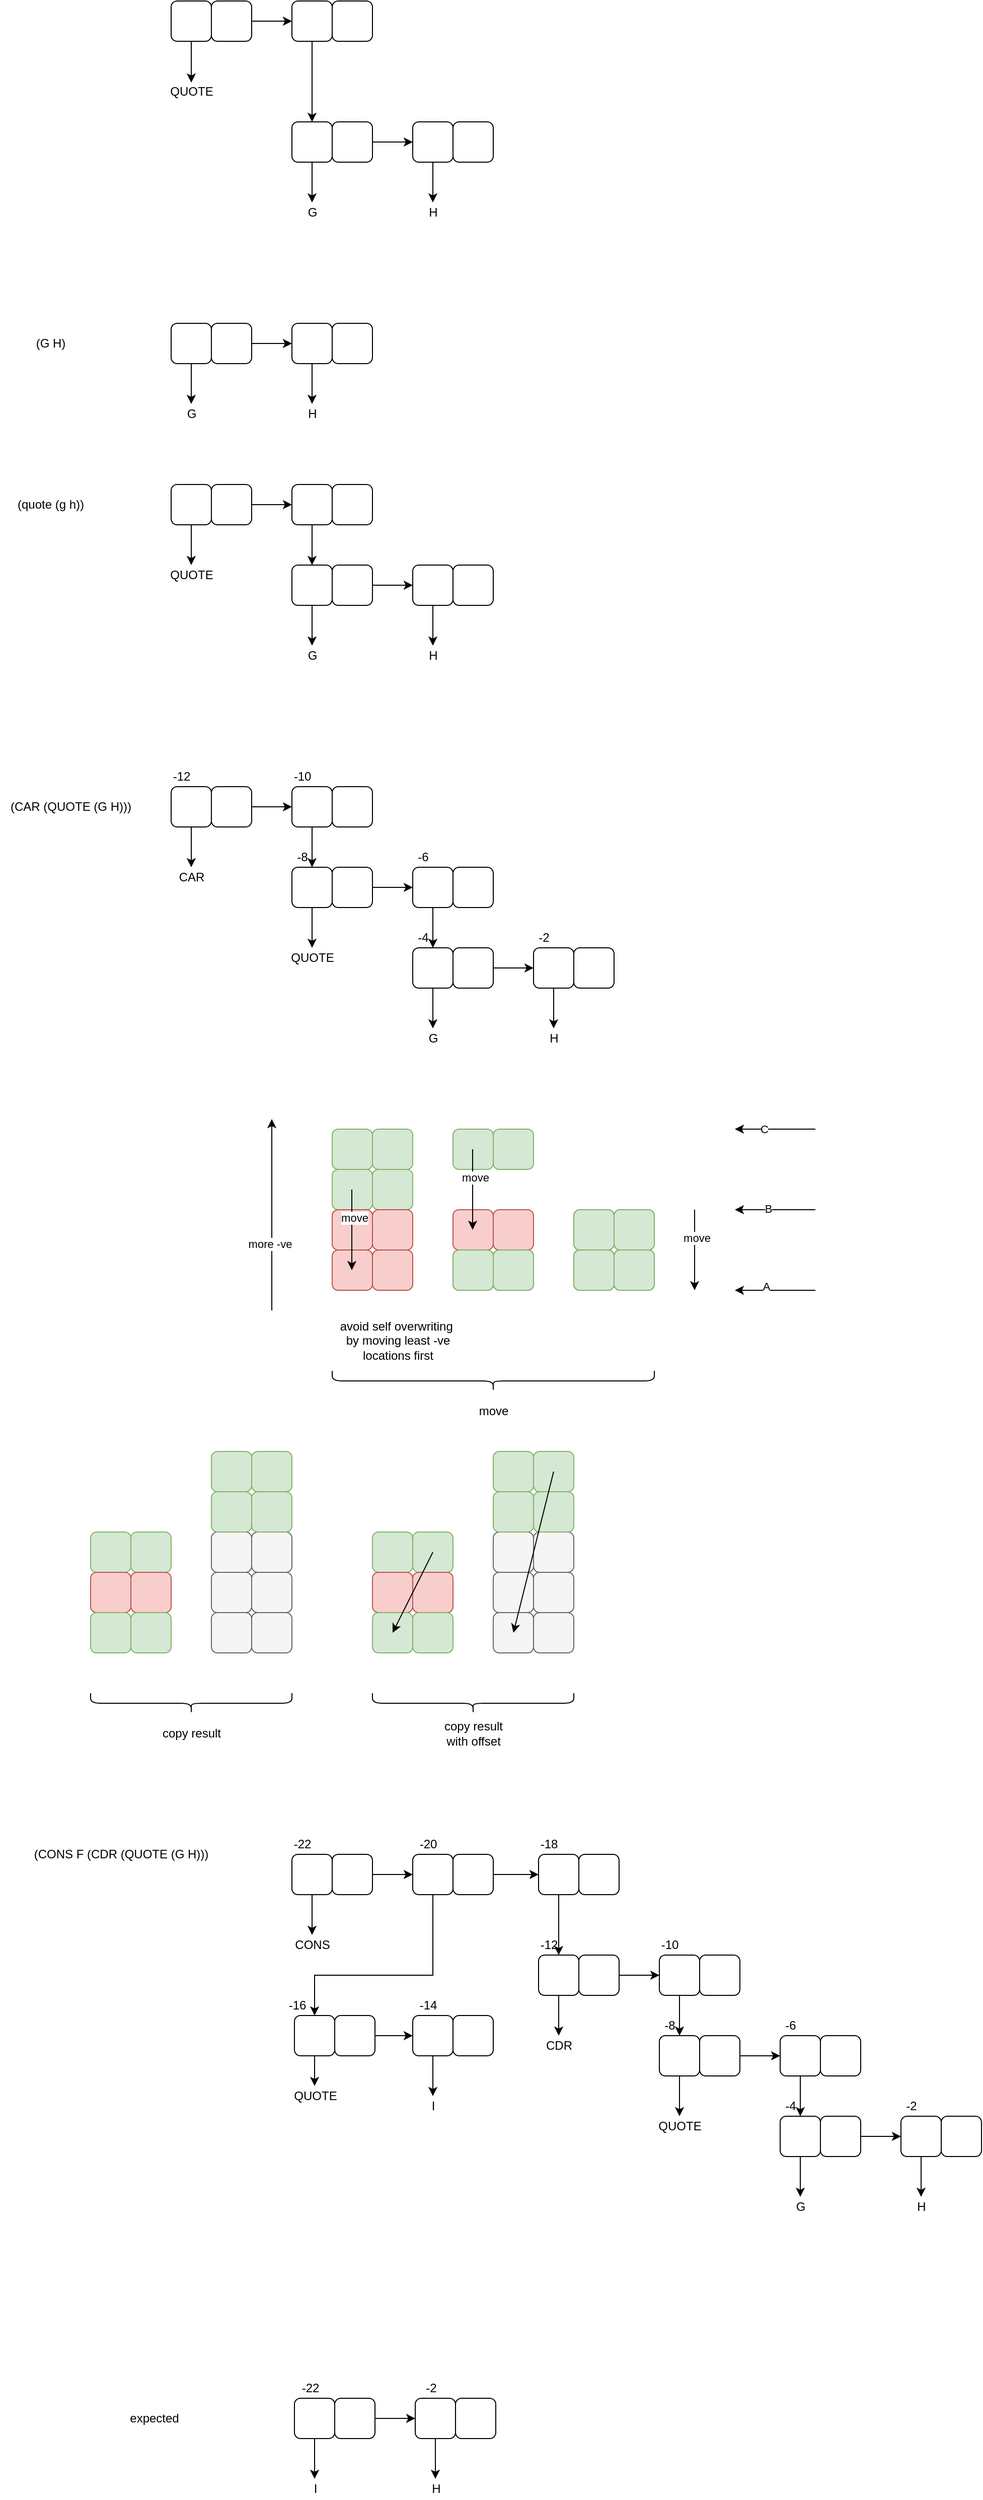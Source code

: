 <mxfile version="14.6.13" type="device"><diagram id="3sgci1ZbGG3jDpe-SdxB" name="Page-1"><mxGraphModel dx="2078" dy="571" grid="1" gridSize="10" guides="1" tooltips="1" connect="1" arrows="1" fold="1" page="1" pageScale="1" pageWidth="1100" pageHeight="850" math="0" shadow="0"><root><mxCell id="0"/><mxCell id="1" parent="0"/><mxCell id="RQtsxPDkdP0EBnUTHWlW-13" style="edgeStyle=orthogonalEdgeStyle;rounded=0;orthogonalLoop=1;jettySize=auto;html=1;exitX=0.5;exitY=1;exitDx=0;exitDy=0;entryX=0.5;entryY=0.05;entryDx=0;entryDy=0;entryPerimeter=0;" edge="1" parent="1" source="RQtsxPDkdP0EBnUTHWlW-1" target="RQtsxPDkdP0EBnUTHWlW-7"><mxGeometry relative="1" as="geometry"/></mxCell><mxCell id="RQtsxPDkdP0EBnUTHWlW-1" value="" style="rounded=1;whiteSpace=wrap;html=1;" vertex="1" parent="1"><mxGeometry x="160" y="120" width="40" height="40" as="geometry"/></mxCell><mxCell id="RQtsxPDkdP0EBnUTHWlW-18" style="edgeStyle=orthogonalEdgeStyle;rounded=0;orthogonalLoop=1;jettySize=auto;html=1;exitX=1;exitY=0.5;exitDx=0;exitDy=0;entryX=0;entryY=0.5;entryDx=0;entryDy=0;" edge="1" parent="1" source="RQtsxPDkdP0EBnUTHWlW-2" target="RQtsxPDkdP0EBnUTHWlW-16"><mxGeometry relative="1" as="geometry"/></mxCell><mxCell id="RQtsxPDkdP0EBnUTHWlW-2" value="" style="rounded=1;whiteSpace=wrap;html=1;" vertex="1" parent="1"><mxGeometry x="200" y="120" width="40" height="40" as="geometry"/></mxCell><mxCell id="RQtsxPDkdP0EBnUTHWlW-12" style="edgeStyle=orthogonalEdgeStyle;rounded=0;orthogonalLoop=1;jettySize=auto;html=1;exitX=0.5;exitY=1;exitDx=0;exitDy=0;entryX=0.5;entryY=0;entryDx=0;entryDy=0;entryPerimeter=0;" edge="1" parent="1" source="RQtsxPDkdP0EBnUTHWlW-3" target="RQtsxPDkdP0EBnUTHWlW-8"><mxGeometry relative="1" as="geometry"/></mxCell><mxCell id="RQtsxPDkdP0EBnUTHWlW-3" value="" style="rounded=1;whiteSpace=wrap;html=1;" vertex="1" parent="1"><mxGeometry x="280" y="240" width="40" height="40" as="geometry"/></mxCell><mxCell id="RQtsxPDkdP0EBnUTHWlW-15" style="edgeStyle=orthogonalEdgeStyle;rounded=0;orthogonalLoop=1;jettySize=auto;html=1;exitX=1;exitY=0.5;exitDx=0;exitDy=0;" edge="1" parent="1" source="RQtsxPDkdP0EBnUTHWlW-4" target="RQtsxPDkdP0EBnUTHWlW-5"><mxGeometry relative="1" as="geometry"/></mxCell><mxCell id="RQtsxPDkdP0EBnUTHWlW-4" value="" style="rounded=1;whiteSpace=wrap;html=1;" vertex="1" parent="1"><mxGeometry x="320" y="240" width="40" height="40" as="geometry"/></mxCell><mxCell id="RQtsxPDkdP0EBnUTHWlW-11" style="edgeStyle=orthogonalEdgeStyle;rounded=0;orthogonalLoop=1;jettySize=auto;html=1;exitX=0.5;exitY=1;exitDx=0;exitDy=0;entryX=0.5;entryY=0;entryDx=0;entryDy=0;entryPerimeter=0;" edge="1" parent="1" source="RQtsxPDkdP0EBnUTHWlW-5" target="RQtsxPDkdP0EBnUTHWlW-9"><mxGeometry relative="1" as="geometry"/></mxCell><mxCell id="RQtsxPDkdP0EBnUTHWlW-5" value="" style="rounded=1;whiteSpace=wrap;html=1;" vertex="1" parent="1"><mxGeometry x="400" y="240" width="40" height="40" as="geometry"/></mxCell><mxCell id="RQtsxPDkdP0EBnUTHWlW-6" value="" style="rounded=1;whiteSpace=wrap;html=1;" vertex="1" parent="1"><mxGeometry x="440" y="240" width="40" height="40" as="geometry"/></mxCell><mxCell id="RQtsxPDkdP0EBnUTHWlW-7" value="QUOTE" style="text;html=1;align=center;verticalAlign=middle;resizable=0;points=[];autosize=1;strokeColor=none;" vertex="1" parent="1"><mxGeometry x="150" y="200" width="60" height="20" as="geometry"/></mxCell><mxCell id="RQtsxPDkdP0EBnUTHWlW-8" value="G" style="text;html=1;align=center;verticalAlign=middle;resizable=0;points=[];autosize=1;strokeColor=none;" vertex="1" parent="1"><mxGeometry x="290" y="320" width="20" height="20" as="geometry"/></mxCell><mxCell id="RQtsxPDkdP0EBnUTHWlW-9" value="H" style="text;html=1;align=center;verticalAlign=middle;resizable=0;points=[];autosize=1;strokeColor=none;" vertex="1" parent="1"><mxGeometry x="410" y="320" width="20" height="20" as="geometry"/></mxCell><mxCell id="RQtsxPDkdP0EBnUTHWlW-19" style="edgeStyle=orthogonalEdgeStyle;rounded=0;orthogonalLoop=1;jettySize=auto;html=1;exitX=0.5;exitY=1;exitDx=0;exitDy=0;entryX=0.5;entryY=0;entryDx=0;entryDy=0;" edge="1" parent="1" source="RQtsxPDkdP0EBnUTHWlW-16" target="RQtsxPDkdP0EBnUTHWlW-3"><mxGeometry relative="1" as="geometry"/></mxCell><mxCell id="RQtsxPDkdP0EBnUTHWlW-16" value="" style="rounded=1;whiteSpace=wrap;html=1;" vertex="1" parent="1"><mxGeometry x="280" y="120" width="40" height="40" as="geometry"/></mxCell><mxCell id="RQtsxPDkdP0EBnUTHWlW-17" value="" style="rounded=1;whiteSpace=wrap;html=1;" vertex="1" parent="1"><mxGeometry x="320" y="120" width="40" height="40" as="geometry"/></mxCell><mxCell id="RQtsxPDkdP0EBnUTHWlW-20" style="edgeStyle=orthogonalEdgeStyle;rounded=0;orthogonalLoop=1;jettySize=auto;html=1;exitX=0.5;exitY=1;exitDx=0;exitDy=0;entryX=0.5;entryY=0;entryDx=0;entryDy=0;entryPerimeter=0;" edge="1" parent="1" source="RQtsxPDkdP0EBnUTHWlW-21" target="RQtsxPDkdP0EBnUTHWlW-27"><mxGeometry relative="1" as="geometry"/></mxCell><mxCell id="RQtsxPDkdP0EBnUTHWlW-21" value="" style="rounded=1;whiteSpace=wrap;html=1;" vertex="1" parent="1"><mxGeometry x="160" y="440" width="40" height="40" as="geometry"/></mxCell><mxCell id="RQtsxPDkdP0EBnUTHWlW-22" style="edgeStyle=orthogonalEdgeStyle;rounded=0;orthogonalLoop=1;jettySize=auto;html=1;exitX=1;exitY=0.5;exitDx=0;exitDy=0;" edge="1" parent="1" source="RQtsxPDkdP0EBnUTHWlW-23" target="RQtsxPDkdP0EBnUTHWlW-25"><mxGeometry relative="1" as="geometry"/></mxCell><mxCell id="RQtsxPDkdP0EBnUTHWlW-23" value="" style="rounded=1;whiteSpace=wrap;html=1;" vertex="1" parent="1"><mxGeometry x="200" y="440" width="40" height="40" as="geometry"/></mxCell><mxCell id="RQtsxPDkdP0EBnUTHWlW-24" style="edgeStyle=orthogonalEdgeStyle;rounded=0;orthogonalLoop=1;jettySize=auto;html=1;exitX=0.5;exitY=1;exitDx=0;exitDy=0;entryX=0.5;entryY=0;entryDx=0;entryDy=0;entryPerimeter=0;" edge="1" parent="1" source="RQtsxPDkdP0EBnUTHWlW-25" target="RQtsxPDkdP0EBnUTHWlW-28"><mxGeometry relative="1" as="geometry"/></mxCell><mxCell id="RQtsxPDkdP0EBnUTHWlW-25" value="" style="rounded=1;whiteSpace=wrap;html=1;" vertex="1" parent="1"><mxGeometry x="280" y="440" width="40" height="40" as="geometry"/></mxCell><mxCell id="RQtsxPDkdP0EBnUTHWlW-26" value="" style="rounded=1;whiteSpace=wrap;html=1;" vertex="1" parent="1"><mxGeometry x="320" y="440" width="40" height="40" as="geometry"/></mxCell><mxCell id="RQtsxPDkdP0EBnUTHWlW-27" value="G" style="text;html=1;align=center;verticalAlign=middle;resizable=0;points=[];autosize=1;strokeColor=none;" vertex="1" parent="1"><mxGeometry x="170" y="520" width="20" height="20" as="geometry"/></mxCell><mxCell id="RQtsxPDkdP0EBnUTHWlW-28" value="H" style="text;html=1;align=center;verticalAlign=middle;resizable=0;points=[];autosize=1;strokeColor=none;" vertex="1" parent="1"><mxGeometry x="290" y="520" width="20" height="20" as="geometry"/></mxCell><mxCell id="RQtsxPDkdP0EBnUTHWlW-29" value="(G H)" style="text;html=1;align=center;verticalAlign=middle;resizable=0;points=[];autosize=1;strokeColor=none;" vertex="1" parent="1"><mxGeometry x="20" y="450" width="40" height="20" as="geometry"/></mxCell><mxCell id="RQtsxPDkdP0EBnUTHWlW-30" style="edgeStyle=orthogonalEdgeStyle;rounded=0;orthogonalLoop=1;jettySize=auto;html=1;exitX=0.5;exitY=1;exitDx=0;exitDy=0;entryX=0.5;entryY=0;entryDx=0;entryDy=0;entryPerimeter=0;" edge="1" parent="1" source="RQtsxPDkdP0EBnUTHWlW-31" target="RQtsxPDkdP0EBnUTHWlW-37"><mxGeometry relative="1" as="geometry"/></mxCell><mxCell id="RQtsxPDkdP0EBnUTHWlW-31" value="" style="rounded=1;whiteSpace=wrap;html=1;" vertex="1" parent="1"><mxGeometry x="280" y="680" width="40" height="40" as="geometry"/></mxCell><mxCell id="RQtsxPDkdP0EBnUTHWlW-32" style="edgeStyle=orthogonalEdgeStyle;rounded=0;orthogonalLoop=1;jettySize=auto;html=1;exitX=1;exitY=0.5;exitDx=0;exitDy=0;" edge="1" parent="1" source="RQtsxPDkdP0EBnUTHWlW-33" target="RQtsxPDkdP0EBnUTHWlW-35"><mxGeometry relative="1" as="geometry"/></mxCell><mxCell id="RQtsxPDkdP0EBnUTHWlW-33" value="" style="rounded=1;whiteSpace=wrap;html=1;" vertex="1" parent="1"><mxGeometry x="320" y="680" width="40" height="40" as="geometry"/></mxCell><mxCell id="RQtsxPDkdP0EBnUTHWlW-34" style="edgeStyle=orthogonalEdgeStyle;rounded=0;orthogonalLoop=1;jettySize=auto;html=1;exitX=0.5;exitY=1;exitDx=0;exitDy=0;entryX=0.5;entryY=0;entryDx=0;entryDy=0;entryPerimeter=0;" edge="1" parent="1" source="RQtsxPDkdP0EBnUTHWlW-35" target="RQtsxPDkdP0EBnUTHWlW-38"><mxGeometry relative="1" as="geometry"/></mxCell><mxCell id="RQtsxPDkdP0EBnUTHWlW-35" value="" style="rounded=1;whiteSpace=wrap;html=1;" vertex="1" parent="1"><mxGeometry x="400" y="680" width="40" height="40" as="geometry"/></mxCell><mxCell id="RQtsxPDkdP0EBnUTHWlW-36" value="" style="rounded=1;whiteSpace=wrap;html=1;" vertex="1" parent="1"><mxGeometry x="440" y="680" width="40" height="40" as="geometry"/></mxCell><mxCell id="RQtsxPDkdP0EBnUTHWlW-37" value="G" style="text;html=1;align=center;verticalAlign=middle;resizable=0;points=[];autosize=1;strokeColor=none;" vertex="1" parent="1"><mxGeometry x="290" y="760" width="20" height="20" as="geometry"/></mxCell><mxCell id="RQtsxPDkdP0EBnUTHWlW-38" value="H" style="text;html=1;align=center;verticalAlign=middle;resizable=0;points=[];autosize=1;strokeColor=none;" vertex="1" parent="1"><mxGeometry x="410" y="760" width="20" height="20" as="geometry"/></mxCell><mxCell id="RQtsxPDkdP0EBnUTHWlW-39" style="edgeStyle=orthogonalEdgeStyle;rounded=0;orthogonalLoop=1;jettySize=auto;html=1;exitX=0.5;exitY=1;exitDx=0;exitDy=0;entryX=0.5;entryY=0;entryDx=0;entryDy=0;entryPerimeter=0;" edge="1" parent="1" source="RQtsxPDkdP0EBnUTHWlW-40" target="RQtsxPDkdP0EBnUTHWlW-42"><mxGeometry relative="1" as="geometry"/></mxCell><mxCell id="RQtsxPDkdP0EBnUTHWlW-40" value="" style="rounded=1;whiteSpace=wrap;html=1;" vertex="1" parent="1"><mxGeometry x="160" y="600" width="40" height="40" as="geometry"/></mxCell><mxCell id="RQtsxPDkdP0EBnUTHWlW-49" style="edgeStyle=orthogonalEdgeStyle;rounded=0;orthogonalLoop=1;jettySize=auto;html=1;exitX=1;exitY=0.5;exitDx=0;exitDy=0;entryX=0;entryY=0.5;entryDx=0;entryDy=0;" edge="1" parent="1" source="RQtsxPDkdP0EBnUTHWlW-41" target="RQtsxPDkdP0EBnUTHWlW-45"><mxGeometry relative="1" as="geometry"/></mxCell><mxCell id="RQtsxPDkdP0EBnUTHWlW-41" value="" style="rounded=1;whiteSpace=wrap;html=1;" vertex="1" parent="1"><mxGeometry x="200" y="600" width="40" height="40" as="geometry"/></mxCell><mxCell id="RQtsxPDkdP0EBnUTHWlW-42" value="QUOTE" style="text;html=1;align=center;verticalAlign=middle;resizable=0;points=[];autosize=1;strokeColor=none;" vertex="1" parent="1"><mxGeometry x="150" y="680" width="60" height="20" as="geometry"/></mxCell><mxCell id="RQtsxPDkdP0EBnUTHWlW-48" style="edgeStyle=orthogonalEdgeStyle;rounded=0;orthogonalLoop=1;jettySize=auto;html=1;exitX=0.5;exitY=1;exitDx=0;exitDy=0;" edge="1" parent="1" source="RQtsxPDkdP0EBnUTHWlW-45" target="RQtsxPDkdP0EBnUTHWlW-31"><mxGeometry relative="1" as="geometry"/></mxCell><mxCell id="RQtsxPDkdP0EBnUTHWlW-45" value="" style="rounded=1;whiteSpace=wrap;html=1;" vertex="1" parent="1"><mxGeometry x="280" y="600" width="40" height="40" as="geometry"/></mxCell><mxCell id="RQtsxPDkdP0EBnUTHWlW-46" value="" style="rounded=1;whiteSpace=wrap;html=1;" vertex="1" parent="1"><mxGeometry x="320" y="600" width="40" height="40" as="geometry"/></mxCell><mxCell id="RQtsxPDkdP0EBnUTHWlW-50" value="(quote (g h))" style="text;html=1;align=center;verticalAlign=middle;resizable=0;points=[];autosize=1;strokeColor=none;" vertex="1" parent="1"><mxGeometry y="610" width="80" height="20" as="geometry"/></mxCell><mxCell id="RQtsxPDkdP0EBnUTHWlW-51" style="edgeStyle=orthogonalEdgeStyle;rounded=0;orthogonalLoop=1;jettySize=auto;html=1;exitX=0.5;exitY=1;exitDx=0;exitDy=0;entryX=0.5;entryY=0;entryDx=0;entryDy=0;entryPerimeter=0;" edge="1" parent="1" source="RQtsxPDkdP0EBnUTHWlW-52"><mxGeometry relative="1" as="geometry"><mxPoint x="180" y="980" as="targetPoint"/></mxGeometry></mxCell><mxCell id="RQtsxPDkdP0EBnUTHWlW-52" value="" style="rounded=1;whiteSpace=wrap;html=1;" vertex="1" parent="1"><mxGeometry x="160" y="900" width="40" height="40" as="geometry"/></mxCell><mxCell id="RQtsxPDkdP0EBnUTHWlW-53" style="edgeStyle=orthogonalEdgeStyle;rounded=0;orthogonalLoop=1;jettySize=auto;html=1;exitX=1;exitY=0.5;exitDx=0;exitDy=0;entryX=0;entryY=0.5;entryDx=0;entryDy=0;" edge="1" parent="1" source="RQtsxPDkdP0EBnUTHWlW-54" target="RQtsxPDkdP0EBnUTHWlW-56"><mxGeometry relative="1" as="geometry"/></mxCell><mxCell id="RQtsxPDkdP0EBnUTHWlW-54" value="" style="rounded=1;whiteSpace=wrap;html=1;" vertex="1" parent="1"><mxGeometry x="200" y="900" width="40" height="40" as="geometry"/></mxCell><mxCell id="RQtsxPDkdP0EBnUTHWlW-76" style="edgeStyle=orthogonalEdgeStyle;rounded=0;orthogonalLoop=1;jettySize=auto;html=1;exitX=0.5;exitY=1;exitDx=0;exitDy=0;entryX=0.5;entryY=0;entryDx=0;entryDy=0;" edge="1" parent="1" source="RQtsxPDkdP0EBnUTHWlW-56" target="RQtsxPDkdP0EBnUTHWlW-69"><mxGeometry relative="1" as="geometry"/></mxCell><mxCell id="RQtsxPDkdP0EBnUTHWlW-56" value="" style="rounded=1;whiteSpace=wrap;html=1;" vertex="1" parent="1"><mxGeometry x="280" y="900" width="40" height="40" as="geometry"/></mxCell><mxCell id="RQtsxPDkdP0EBnUTHWlW-57" value="" style="rounded=1;whiteSpace=wrap;html=1;" vertex="1" parent="1"><mxGeometry x="320" y="900" width="40" height="40" as="geometry"/></mxCell><mxCell id="RQtsxPDkdP0EBnUTHWlW-58" value="CAR" style="text;html=1;align=center;verticalAlign=middle;resizable=0;points=[];autosize=1;strokeColor=none;" vertex="1" parent="1"><mxGeometry x="160" y="980" width="40" height="20" as="geometry"/></mxCell><mxCell id="RQtsxPDkdP0EBnUTHWlW-59" style="edgeStyle=orthogonalEdgeStyle;rounded=0;orthogonalLoop=1;jettySize=auto;html=1;exitX=0.5;exitY=1;exitDx=0;exitDy=0;entryX=0.5;entryY=0;entryDx=0;entryDy=0;entryPerimeter=0;" edge="1" parent="1" source="RQtsxPDkdP0EBnUTHWlW-60" target="RQtsxPDkdP0EBnUTHWlW-66"><mxGeometry relative="1" as="geometry"/></mxCell><mxCell id="RQtsxPDkdP0EBnUTHWlW-60" value="" style="rounded=1;whiteSpace=wrap;html=1;" vertex="1" parent="1"><mxGeometry x="400" y="1060" width="40" height="40" as="geometry"/></mxCell><mxCell id="RQtsxPDkdP0EBnUTHWlW-61" style="edgeStyle=orthogonalEdgeStyle;rounded=0;orthogonalLoop=1;jettySize=auto;html=1;exitX=1;exitY=0.5;exitDx=0;exitDy=0;" edge="1" parent="1" source="RQtsxPDkdP0EBnUTHWlW-62" target="RQtsxPDkdP0EBnUTHWlW-64"><mxGeometry relative="1" as="geometry"/></mxCell><mxCell id="RQtsxPDkdP0EBnUTHWlW-62" value="" style="rounded=1;whiteSpace=wrap;html=1;" vertex="1" parent="1"><mxGeometry x="440" y="1060" width="40" height="40" as="geometry"/></mxCell><mxCell id="RQtsxPDkdP0EBnUTHWlW-63" style="edgeStyle=orthogonalEdgeStyle;rounded=0;orthogonalLoop=1;jettySize=auto;html=1;exitX=0.5;exitY=1;exitDx=0;exitDy=0;entryX=0.5;entryY=0;entryDx=0;entryDy=0;entryPerimeter=0;" edge="1" parent="1" source="RQtsxPDkdP0EBnUTHWlW-64" target="RQtsxPDkdP0EBnUTHWlW-67"><mxGeometry relative="1" as="geometry"/></mxCell><mxCell id="RQtsxPDkdP0EBnUTHWlW-64" value="" style="rounded=1;whiteSpace=wrap;html=1;" vertex="1" parent="1"><mxGeometry x="520" y="1060" width="40" height="40" as="geometry"/></mxCell><mxCell id="RQtsxPDkdP0EBnUTHWlW-65" value="" style="rounded=1;whiteSpace=wrap;html=1;" vertex="1" parent="1"><mxGeometry x="560" y="1060" width="40" height="40" as="geometry"/></mxCell><mxCell id="RQtsxPDkdP0EBnUTHWlW-66" value="G" style="text;html=1;align=center;verticalAlign=middle;resizable=0;points=[];autosize=1;strokeColor=none;" vertex="1" parent="1"><mxGeometry x="410" y="1140" width="20" height="20" as="geometry"/></mxCell><mxCell id="RQtsxPDkdP0EBnUTHWlW-67" value="H" style="text;html=1;align=center;verticalAlign=middle;resizable=0;points=[];autosize=1;strokeColor=none;" vertex="1" parent="1"><mxGeometry x="530" y="1140" width="20" height="20" as="geometry"/></mxCell><mxCell id="RQtsxPDkdP0EBnUTHWlW-68" style="edgeStyle=orthogonalEdgeStyle;rounded=0;orthogonalLoop=1;jettySize=auto;html=1;exitX=0.5;exitY=1;exitDx=0;exitDy=0;entryX=0.5;entryY=0;entryDx=0;entryDy=0;entryPerimeter=0;" edge="1" parent="1" source="RQtsxPDkdP0EBnUTHWlW-69" target="RQtsxPDkdP0EBnUTHWlW-72"><mxGeometry relative="1" as="geometry"/></mxCell><mxCell id="RQtsxPDkdP0EBnUTHWlW-69" value="" style="rounded=1;whiteSpace=wrap;html=1;" vertex="1" parent="1"><mxGeometry x="280" y="980" width="40" height="40" as="geometry"/></mxCell><mxCell id="RQtsxPDkdP0EBnUTHWlW-70" style="edgeStyle=orthogonalEdgeStyle;rounded=0;orthogonalLoop=1;jettySize=auto;html=1;exitX=1;exitY=0.5;exitDx=0;exitDy=0;entryX=0;entryY=0.5;entryDx=0;entryDy=0;" edge="1" parent="1" source="RQtsxPDkdP0EBnUTHWlW-71" target="RQtsxPDkdP0EBnUTHWlW-74"><mxGeometry relative="1" as="geometry"/></mxCell><mxCell id="RQtsxPDkdP0EBnUTHWlW-71" value="" style="rounded=1;whiteSpace=wrap;html=1;" vertex="1" parent="1"><mxGeometry x="320" y="980" width="40" height="40" as="geometry"/></mxCell><mxCell id="RQtsxPDkdP0EBnUTHWlW-72" value="QUOTE" style="text;html=1;align=center;verticalAlign=middle;resizable=0;points=[];autosize=1;strokeColor=none;" vertex="1" parent="1"><mxGeometry x="270" y="1060" width="60" height="20" as="geometry"/></mxCell><mxCell id="RQtsxPDkdP0EBnUTHWlW-73" style="edgeStyle=orthogonalEdgeStyle;rounded=0;orthogonalLoop=1;jettySize=auto;html=1;exitX=0.5;exitY=1;exitDx=0;exitDy=0;" edge="1" parent="1" source="RQtsxPDkdP0EBnUTHWlW-74" target="RQtsxPDkdP0EBnUTHWlW-60"><mxGeometry relative="1" as="geometry"/></mxCell><mxCell id="RQtsxPDkdP0EBnUTHWlW-74" value="" style="rounded=1;whiteSpace=wrap;html=1;" vertex="1" parent="1"><mxGeometry x="400" y="980" width="40" height="40" as="geometry"/></mxCell><mxCell id="RQtsxPDkdP0EBnUTHWlW-75" value="" style="rounded=1;whiteSpace=wrap;html=1;" vertex="1" parent="1"><mxGeometry x="440" y="980" width="40" height="40" as="geometry"/></mxCell><mxCell id="RQtsxPDkdP0EBnUTHWlW-77" value="(CAR (QUOTE (G H)))" style="text;html=1;align=center;verticalAlign=middle;resizable=0;points=[];autosize=1;strokeColor=none;" vertex="1" parent="1"><mxGeometry x="-10" y="910" width="140" height="20" as="geometry"/></mxCell><mxCell id="RQtsxPDkdP0EBnUTHWlW-78" value="-2" style="text;html=1;align=center;verticalAlign=middle;resizable=0;points=[];autosize=1;strokeColor=none;" vertex="1" parent="1"><mxGeometry x="515" y="1040" width="30" height="20" as="geometry"/></mxCell><mxCell id="RQtsxPDkdP0EBnUTHWlW-79" value="-4" style="text;html=1;align=center;verticalAlign=middle;resizable=0;points=[];autosize=1;strokeColor=none;" vertex="1" parent="1"><mxGeometry x="395" y="1040" width="30" height="20" as="geometry"/></mxCell><mxCell id="RQtsxPDkdP0EBnUTHWlW-80" value="-6" style="text;html=1;align=center;verticalAlign=middle;resizable=0;points=[];autosize=1;strokeColor=none;" vertex="1" parent="1"><mxGeometry x="395" y="960" width="30" height="20" as="geometry"/></mxCell><mxCell id="RQtsxPDkdP0EBnUTHWlW-81" value="-8" style="text;html=1;align=center;verticalAlign=middle;resizable=0;points=[];autosize=1;strokeColor=none;" vertex="1" parent="1"><mxGeometry x="275" y="960" width="30" height="20" as="geometry"/></mxCell><mxCell id="RQtsxPDkdP0EBnUTHWlW-82" value="-10" style="text;html=1;align=center;verticalAlign=middle;resizable=0;points=[];autosize=1;strokeColor=none;" vertex="1" parent="1"><mxGeometry x="275" y="880" width="30" height="20" as="geometry"/></mxCell><mxCell id="RQtsxPDkdP0EBnUTHWlW-83" value="-12" style="text;html=1;align=center;verticalAlign=middle;resizable=0;points=[];autosize=1;strokeColor=none;" vertex="1" parent="1"><mxGeometry x="155" y="880" width="30" height="20" as="geometry"/></mxCell><mxCell id="RQtsxPDkdP0EBnUTHWlW-86" value="" style="rounded=1;whiteSpace=wrap;html=1;fillColor=#d5e8d4;strokeColor=#82b366;" vertex="1" parent="1"><mxGeometry x="320" y="1240" width="40" height="40" as="geometry"/></mxCell><mxCell id="RQtsxPDkdP0EBnUTHWlW-87" value="" style="rounded=1;whiteSpace=wrap;html=1;fillColor=#d5e8d4;strokeColor=#82b366;" vertex="1" parent="1"><mxGeometry x="360" y="1240" width="40" height="40" as="geometry"/></mxCell><mxCell id="RQtsxPDkdP0EBnUTHWlW-88" value="" style="rounded=1;whiteSpace=wrap;html=1;fillColor=#d5e8d4;strokeColor=#82b366;" vertex="1" parent="1"><mxGeometry x="320" y="1280" width="40" height="40" as="geometry"/></mxCell><mxCell id="RQtsxPDkdP0EBnUTHWlW-89" value="" style="rounded=1;whiteSpace=wrap;html=1;fillColor=#d5e8d4;strokeColor=#82b366;" vertex="1" parent="1"><mxGeometry x="360" y="1280" width="40" height="40" as="geometry"/></mxCell><mxCell id="RQtsxPDkdP0EBnUTHWlW-90" value="" style="rounded=1;whiteSpace=wrap;html=1;fillColor=#f8cecc;strokeColor=#b85450;" vertex="1" parent="1"><mxGeometry x="320" y="1320" width="40" height="40" as="geometry"/></mxCell><mxCell id="RQtsxPDkdP0EBnUTHWlW-91" value="" style="rounded=1;whiteSpace=wrap;html=1;fillColor=#f8cecc;strokeColor=#b85450;" vertex="1" parent="1"><mxGeometry x="360" y="1320" width="40" height="40" as="geometry"/></mxCell><mxCell id="RQtsxPDkdP0EBnUTHWlW-92" value="" style="rounded=1;whiteSpace=wrap;html=1;fillColor=#f8cecc;strokeColor=#b85450;" vertex="1" parent="1"><mxGeometry x="320" y="1360" width="40" height="40" as="geometry"/></mxCell><mxCell id="RQtsxPDkdP0EBnUTHWlW-93" value="" style="rounded=1;whiteSpace=wrap;html=1;fillColor=#f8cecc;strokeColor=#b85450;" vertex="1" parent="1"><mxGeometry x="360" y="1360" width="40" height="40" as="geometry"/></mxCell><mxCell id="RQtsxPDkdP0EBnUTHWlW-102" value="" style="endArrow=classic;html=1;" edge="1" parent="1"><mxGeometry width="50" height="50" relative="1" as="geometry"><mxPoint x="260" y="1420" as="sourcePoint"/><mxPoint x="260" y="1230" as="targetPoint"/></mxGeometry></mxCell><mxCell id="RQtsxPDkdP0EBnUTHWlW-103" value="more -ve" style="edgeLabel;html=1;align=center;verticalAlign=middle;resizable=0;points=[];" vertex="1" connectable="0" parent="RQtsxPDkdP0EBnUTHWlW-102"><mxGeometry x="-0.305" y="2" relative="1" as="geometry"><mxPoint as="offset"/></mxGeometry></mxCell><mxCell id="RQtsxPDkdP0EBnUTHWlW-104" value="" style="rounded=1;whiteSpace=wrap;html=1;fillColor=#d5e8d4;strokeColor=#82b366;" vertex="1" parent="1"><mxGeometry x="440" y="1240" width="40" height="40" as="geometry"/></mxCell><mxCell id="RQtsxPDkdP0EBnUTHWlW-105" value="" style="rounded=1;whiteSpace=wrap;html=1;fillColor=#d5e8d4;strokeColor=#82b366;" vertex="1" parent="1"><mxGeometry x="480" y="1240" width="40" height="40" as="geometry"/></mxCell><mxCell id="RQtsxPDkdP0EBnUTHWlW-108" value="" style="rounded=1;whiteSpace=wrap;html=1;fillColor=#f8cecc;strokeColor=#b85450;" vertex="1" parent="1"><mxGeometry x="440" y="1320" width="40" height="40" as="geometry"/></mxCell><mxCell id="RQtsxPDkdP0EBnUTHWlW-109" value="" style="rounded=1;whiteSpace=wrap;html=1;fillColor=#f8cecc;strokeColor=#b85450;" vertex="1" parent="1"><mxGeometry x="480" y="1320" width="40" height="40" as="geometry"/></mxCell><mxCell id="RQtsxPDkdP0EBnUTHWlW-110" value="" style="rounded=1;whiteSpace=wrap;html=1;fillColor=#f8cecc;strokeColor=#b85450;" vertex="1" parent="1"><mxGeometry x="440" y="1360" width="40" height="40" as="geometry"/></mxCell><mxCell id="RQtsxPDkdP0EBnUTHWlW-111" value="" style="rounded=1;whiteSpace=wrap;html=1;fillColor=#f8cecc;strokeColor=#b85450;" vertex="1" parent="1"><mxGeometry x="480" y="1360" width="40" height="40" as="geometry"/></mxCell><mxCell id="RQtsxPDkdP0EBnUTHWlW-106" value="" style="rounded=1;whiteSpace=wrap;html=1;fillColor=#d5e8d4;strokeColor=#82b366;" vertex="1" parent="1"><mxGeometry x="440" y="1360" width="40" height="40" as="geometry"/></mxCell><mxCell id="RQtsxPDkdP0EBnUTHWlW-107" value="" style="rounded=1;whiteSpace=wrap;html=1;fillColor=#d5e8d4;strokeColor=#82b366;" vertex="1" parent="1"><mxGeometry x="480" y="1360" width="40" height="40" as="geometry"/></mxCell><mxCell id="RQtsxPDkdP0EBnUTHWlW-114" value="" style="rounded=1;whiteSpace=wrap;html=1;fillColor=#f8cecc;strokeColor=#b85450;" vertex="1" parent="1"><mxGeometry x="560" y="1320" width="40" height="40" as="geometry"/></mxCell><mxCell id="RQtsxPDkdP0EBnUTHWlW-115" value="" style="rounded=1;whiteSpace=wrap;html=1;fillColor=#f8cecc;strokeColor=#b85450;" vertex="1" parent="1"><mxGeometry x="600" y="1320" width="40" height="40" as="geometry"/></mxCell><mxCell id="RQtsxPDkdP0EBnUTHWlW-116" value="" style="rounded=1;whiteSpace=wrap;html=1;fillColor=#f8cecc;strokeColor=#b85450;" vertex="1" parent="1"><mxGeometry x="560" y="1360" width="40" height="40" as="geometry"/></mxCell><mxCell id="RQtsxPDkdP0EBnUTHWlW-117" value="" style="rounded=1;whiteSpace=wrap;html=1;fillColor=#f8cecc;strokeColor=#b85450;" vertex="1" parent="1"><mxGeometry x="600" y="1360" width="40" height="40" as="geometry"/></mxCell><mxCell id="RQtsxPDkdP0EBnUTHWlW-118" value="" style="rounded=1;whiteSpace=wrap;html=1;fillColor=#d5e8d4;strokeColor=#82b366;" vertex="1" parent="1"><mxGeometry x="560" y="1360" width="40" height="40" as="geometry"/></mxCell><mxCell id="RQtsxPDkdP0EBnUTHWlW-119" value="" style="rounded=1;whiteSpace=wrap;html=1;fillColor=#d5e8d4;strokeColor=#82b366;" vertex="1" parent="1"><mxGeometry x="600" y="1360" width="40" height="40" as="geometry"/></mxCell><mxCell id="RQtsxPDkdP0EBnUTHWlW-112" value="" style="rounded=1;whiteSpace=wrap;html=1;fillColor=#d5e8d4;strokeColor=#82b366;" vertex="1" parent="1"><mxGeometry x="560" y="1320" width="40" height="40" as="geometry"/></mxCell><mxCell id="RQtsxPDkdP0EBnUTHWlW-113" value="" style="rounded=1;whiteSpace=wrap;html=1;fillColor=#d5e8d4;strokeColor=#82b366;" vertex="1" parent="1"><mxGeometry x="600" y="1320" width="40" height="40" as="geometry"/></mxCell><mxCell id="RQtsxPDkdP0EBnUTHWlW-120" value="" style="endArrow=classic;html=1;" edge="1" parent="1"><mxGeometry width="50" height="50" relative="1" as="geometry"><mxPoint x="680" y="1320" as="sourcePoint"/><mxPoint x="680" y="1400" as="targetPoint"/></mxGeometry></mxCell><mxCell id="RQtsxPDkdP0EBnUTHWlW-121" value="move" style="edgeLabel;html=1;align=center;verticalAlign=middle;resizable=0;points=[];" vertex="1" connectable="0" parent="RQtsxPDkdP0EBnUTHWlW-120"><mxGeometry x="-0.305" y="2" relative="1" as="geometry"><mxPoint as="offset"/></mxGeometry></mxCell><mxCell id="RQtsxPDkdP0EBnUTHWlW-123" value="" style="endArrow=classic;html=1;" edge="1" parent="1"><mxGeometry width="50" height="50" relative="1" as="geometry"><mxPoint x="339.5" y="1300" as="sourcePoint"/><mxPoint x="339.5" y="1380" as="targetPoint"/></mxGeometry></mxCell><mxCell id="RQtsxPDkdP0EBnUTHWlW-124" value="move" style="edgeLabel;html=1;align=center;verticalAlign=middle;resizable=0;points=[];" vertex="1" connectable="0" parent="RQtsxPDkdP0EBnUTHWlW-123"><mxGeometry x="-0.305" y="2" relative="1" as="geometry"><mxPoint as="offset"/></mxGeometry></mxCell><mxCell id="RQtsxPDkdP0EBnUTHWlW-125" value="" style="endArrow=classic;html=1;" edge="1" parent="1"><mxGeometry width="50" height="50" relative="1" as="geometry"><mxPoint x="459.5" y="1260" as="sourcePoint"/><mxPoint x="459.5" y="1340" as="targetPoint"/></mxGeometry></mxCell><mxCell id="RQtsxPDkdP0EBnUTHWlW-126" value="move" style="edgeLabel;html=1;align=center;verticalAlign=middle;resizable=0;points=[];" vertex="1" connectable="0" parent="RQtsxPDkdP0EBnUTHWlW-125"><mxGeometry x="-0.305" y="2" relative="1" as="geometry"><mxPoint as="offset"/></mxGeometry></mxCell><mxCell id="RQtsxPDkdP0EBnUTHWlW-127" value="avoid self overwriting&amp;nbsp;&lt;br&gt;by moving least -ve&lt;br&gt;locations first" style="text;html=1;align=center;verticalAlign=middle;resizable=0;points=[];autosize=1;strokeColor=none;" vertex="1" parent="1"><mxGeometry x="320" y="1425" width="130" height="50" as="geometry"/></mxCell><mxCell id="RQtsxPDkdP0EBnUTHWlW-128" value="" style="endArrow=classic;html=1;" edge="1" parent="1"><mxGeometry width="50" height="50" relative="1" as="geometry"><mxPoint x="800" y="1400" as="sourcePoint"/><mxPoint x="720" y="1400" as="targetPoint"/></mxGeometry></mxCell><mxCell id="RQtsxPDkdP0EBnUTHWlW-133" value="A" style="edgeLabel;html=1;align=center;verticalAlign=middle;resizable=0;points=[];" vertex="1" connectable="0" parent="RQtsxPDkdP0EBnUTHWlW-128"><mxGeometry x="0.225" y="-4" relative="1" as="geometry"><mxPoint as="offset"/></mxGeometry></mxCell><mxCell id="RQtsxPDkdP0EBnUTHWlW-129" value="" style="endArrow=classic;html=1;" edge="1" parent="1"><mxGeometry width="50" height="50" relative="1" as="geometry"><mxPoint x="800" y="1320" as="sourcePoint"/><mxPoint x="720" y="1320" as="targetPoint"/></mxGeometry></mxCell><mxCell id="RQtsxPDkdP0EBnUTHWlW-132" value="B" style="edgeLabel;html=1;align=center;verticalAlign=middle;resizable=0;points=[];" vertex="1" connectable="0" parent="RQtsxPDkdP0EBnUTHWlW-129"><mxGeometry x="0.175" y="-1" relative="1" as="geometry"><mxPoint as="offset"/></mxGeometry></mxCell><mxCell id="RQtsxPDkdP0EBnUTHWlW-130" value="" style="endArrow=classic;html=1;" edge="1" parent="1"><mxGeometry width="50" height="50" relative="1" as="geometry"><mxPoint x="800" y="1240" as="sourcePoint"/><mxPoint x="720" y="1240" as="targetPoint"/></mxGeometry></mxCell><mxCell id="RQtsxPDkdP0EBnUTHWlW-131" value="C" style="edgeLabel;html=1;align=center;verticalAlign=middle;resizable=0;points=[];" vertex="1" connectable="0" parent="RQtsxPDkdP0EBnUTHWlW-130"><mxGeometry x="0.275" relative="1" as="geometry"><mxPoint as="offset"/></mxGeometry></mxCell><mxCell id="RQtsxPDkdP0EBnUTHWlW-134" value="" style="shape=curlyBracket;whiteSpace=wrap;html=1;rounded=1;rotation=-90;" vertex="1" parent="1"><mxGeometry x="470" y="1330" width="20" height="320" as="geometry"/></mxCell><mxCell id="RQtsxPDkdP0EBnUTHWlW-135" value="move" style="text;html=1;align=center;verticalAlign=middle;resizable=0;points=[];autosize=1;strokeColor=none;" vertex="1" parent="1"><mxGeometry x="460" y="1510" width="40" height="20" as="geometry"/></mxCell><mxCell id="RQtsxPDkdP0EBnUTHWlW-140" value="" style="rounded=1;whiteSpace=wrap;html=1;fillColor=#d5e8d4;strokeColor=#82b366;" vertex="1" parent="1"><mxGeometry x="80" y="1640" width="40" height="40" as="geometry"/></mxCell><mxCell id="RQtsxPDkdP0EBnUTHWlW-141" value="" style="rounded=1;whiteSpace=wrap;html=1;fillColor=#d5e8d4;strokeColor=#82b366;" vertex="1" parent="1"><mxGeometry x="120" y="1640" width="40" height="40" as="geometry"/></mxCell><mxCell id="RQtsxPDkdP0EBnUTHWlW-142" value="" style="rounded=1;whiteSpace=wrap;html=1;fillColor=#f8cecc;strokeColor=#b85450;" vertex="1" parent="1"><mxGeometry x="80" y="1680" width="40" height="40" as="geometry"/></mxCell><mxCell id="RQtsxPDkdP0EBnUTHWlW-143" value="" style="rounded=1;whiteSpace=wrap;html=1;fillColor=#f8cecc;strokeColor=#b85450;" vertex="1" parent="1"><mxGeometry x="120" y="1680" width="40" height="40" as="geometry"/></mxCell><mxCell id="RQtsxPDkdP0EBnUTHWlW-146" value="" style="rounded=1;whiteSpace=wrap;html=1;fillColor=#d5e8d4;strokeColor=#82b366;" vertex="1" parent="1"><mxGeometry x="80" y="1720" width="40" height="40" as="geometry"/></mxCell><mxCell id="RQtsxPDkdP0EBnUTHWlW-147" value="" style="rounded=1;whiteSpace=wrap;html=1;fillColor=#d5e8d4;strokeColor=#82b366;" vertex="1" parent="1"><mxGeometry x="120" y="1720" width="40" height="40" as="geometry"/></mxCell><mxCell id="RQtsxPDkdP0EBnUTHWlW-148" value="" style="rounded=1;whiteSpace=wrap;html=1;fillColor=#f5f5f5;strokeColor=#666666;fontColor=#333333;" vertex="1" parent="1"><mxGeometry x="200" y="1640" width="40" height="40" as="geometry"/></mxCell><mxCell id="RQtsxPDkdP0EBnUTHWlW-149" value="" style="rounded=1;whiteSpace=wrap;html=1;fillColor=#f5f5f5;strokeColor=#666666;fontColor=#333333;" vertex="1" parent="1"><mxGeometry x="240" y="1640" width="40" height="40" as="geometry"/></mxCell><mxCell id="RQtsxPDkdP0EBnUTHWlW-150" value="" style="rounded=1;whiteSpace=wrap;html=1;fillColor=#f5f5f5;strokeColor=#666666;fontColor=#333333;" vertex="1" parent="1"><mxGeometry x="200" y="1680" width="40" height="40" as="geometry"/></mxCell><mxCell id="RQtsxPDkdP0EBnUTHWlW-151" value="" style="rounded=1;whiteSpace=wrap;html=1;fillColor=#f5f5f5;strokeColor=#666666;fontColor=#333333;" vertex="1" parent="1"><mxGeometry x="240" y="1680" width="40" height="40" as="geometry"/></mxCell><mxCell id="RQtsxPDkdP0EBnUTHWlW-152" value="" style="rounded=1;whiteSpace=wrap;html=1;fillColor=#f5f5f5;strokeColor=#666666;fontColor=#333333;" vertex="1" parent="1"><mxGeometry x="200" y="1720" width="40" height="40" as="geometry"/></mxCell><mxCell id="RQtsxPDkdP0EBnUTHWlW-153" value="" style="rounded=1;whiteSpace=wrap;html=1;fillColor=#f5f5f5;strokeColor=#666666;fontColor=#333333;" vertex="1" parent="1"><mxGeometry x="240" y="1720" width="40" height="40" as="geometry"/></mxCell><mxCell id="RQtsxPDkdP0EBnUTHWlW-154" value="" style="rounded=1;whiteSpace=wrap;html=1;fillColor=#d5e8d4;strokeColor=#82b366;" vertex="1" parent="1"><mxGeometry x="200" y="1600" width="40" height="40" as="geometry"/></mxCell><mxCell id="RQtsxPDkdP0EBnUTHWlW-155" value="" style="rounded=1;whiteSpace=wrap;html=1;fillColor=#d5e8d4;strokeColor=#82b366;" vertex="1" parent="1"><mxGeometry x="240" y="1600" width="40" height="40" as="geometry"/></mxCell><mxCell id="RQtsxPDkdP0EBnUTHWlW-156" value="" style="rounded=1;whiteSpace=wrap;html=1;fillColor=#d5e8d4;strokeColor=#82b366;" vertex="1" parent="1"><mxGeometry x="200" y="1560" width="40" height="40" as="geometry"/></mxCell><mxCell id="RQtsxPDkdP0EBnUTHWlW-157" value="" style="rounded=1;whiteSpace=wrap;html=1;fillColor=#d5e8d4;strokeColor=#82b366;" vertex="1" parent="1"><mxGeometry x="240" y="1560" width="40" height="40" as="geometry"/></mxCell><mxCell id="RQtsxPDkdP0EBnUTHWlW-158" value="" style="shape=curlyBracket;whiteSpace=wrap;html=1;rounded=1;rotation=-90;" vertex="1" parent="1"><mxGeometry x="170" y="1710" width="20" height="200" as="geometry"/></mxCell><mxCell id="RQtsxPDkdP0EBnUTHWlW-159" value="copy result" style="text;html=1;align=center;verticalAlign=middle;resizable=0;points=[];autosize=1;strokeColor=none;" vertex="1" parent="1"><mxGeometry x="145" y="1830" width="70" height="20" as="geometry"/></mxCell><mxCell id="RQtsxPDkdP0EBnUTHWlW-160" value="" style="rounded=1;whiteSpace=wrap;html=1;fillColor=#d5e8d4;strokeColor=#82b366;" vertex="1" parent="1"><mxGeometry x="360" y="1640" width="40" height="40" as="geometry"/></mxCell><mxCell id="RQtsxPDkdP0EBnUTHWlW-161" value="" style="rounded=1;whiteSpace=wrap;html=1;fillColor=#d5e8d4;strokeColor=#82b366;" vertex="1" parent="1"><mxGeometry x="400" y="1640" width="40" height="40" as="geometry"/></mxCell><mxCell id="RQtsxPDkdP0EBnUTHWlW-162" value="" style="rounded=1;whiteSpace=wrap;html=1;fillColor=#f8cecc;strokeColor=#b85450;" vertex="1" parent="1"><mxGeometry x="360" y="1680" width="40" height="40" as="geometry"/></mxCell><mxCell id="RQtsxPDkdP0EBnUTHWlW-163" value="" style="rounded=1;whiteSpace=wrap;html=1;fillColor=#f8cecc;strokeColor=#b85450;" vertex="1" parent="1"><mxGeometry x="400" y="1680" width="40" height="40" as="geometry"/></mxCell><mxCell id="RQtsxPDkdP0EBnUTHWlW-164" value="" style="rounded=1;whiteSpace=wrap;html=1;fillColor=#d5e8d4;strokeColor=#82b366;" vertex="1" parent="1"><mxGeometry x="360" y="1720" width="40" height="40" as="geometry"/></mxCell><mxCell id="RQtsxPDkdP0EBnUTHWlW-165" value="" style="rounded=1;whiteSpace=wrap;html=1;fillColor=#d5e8d4;strokeColor=#82b366;" vertex="1" parent="1"><mxGeometry x="400" y="1720" width="40" height="40" as="geometry"/></mxCell><mxCell id="RQtsxPDkdP0EBnUTHWlW-166" value="" style="rounded=1;whiteSpace=wrap;html=1;fillColor=#f5f5f5;strokeColor=#666666;fontColor=#333333;" vertex="1" parent="1"><mxGeometry x="480" y="1640" width="40" height="40" as="geometry"/></mxCell><mxCell id="RQtsxPDkdP0EBnUTHWlW-167" value="" style="rounded=1;whiteSpace=wrap;html=1;fillColor=#f5f5f5;strokeColor=#666666;fontColor=#333333;" vertex="1" parent="1"><mxGeometry x="520" y="1640" width="40" height="40" as="geometry"/></mxCell><mxCell id="RQtsxPDkdP0EBnUTHWlW-168" value="" style="rounded=1;whiteSpace=wrap;html=1;fillColor=#f5f5f5;strokeColor=#666666;fontColor=#333333;" vertex="1" parent="1"><mxGeometry x="480" y="1680" width="40" height="40" as="geometry"/></mxCell><mxCell id="RQtsxPDkdP0EBnUTHWlW-169" value="" style="rounded=1;whiteSpace=wrap;html=1;fillColor=#f5f5f5;strokeColor=#666666;fontColor=#333333;" vertex="1" parent="1"><mxGeometry x="520" y="1680" width="40" height="40" as="geometry"/></mxCell><mxCell id="RQtsxPDkdP0EBnUTHWlW-170" value="" style="rounded=1;whiteSpace=wrap;html=1;fillColor=#f5f5f5;strokeColor=#666666;fontColor=#333333;" vertex="1" parent="1"><mxGeometry x="480" y="1720" width="40" height="40" as="geometry"/></mxCell><mxCell id="RQtsxPDkdP0EBnUTHWlW-171" value="" style="rounded=1;whiteSpace=wrap;html=1;fillColor=#f5f5f5;strokeColor=#666666;fontColor=#333333;" vertex="1" parent="1"><mxGeometry x="520" y="1720" width="40" height="40" as="geometry"/></mxCell><mxCell id="RQtsxPDkdP0EBnUTHWlW-172" value="" style="rounded=1;whiteSpace=wrap;html=1;fillColor=#d5e8d4;strokeColor=#82b366;" vertex="1" parent="1"><mxGeometry x="480" y="1600" width="40" height="40" as="geometry"/></mxCell><mxCell id="RQtsxPDkdP0EBnUTHWlW-173" value="" style="rounded=1;whiteSpace=wrap;html=1;fillColor=#d5e8d4;strokeColor=#82b366;" vertex="1" parent="1"><mxGeometry x="520" y="1600" width="40" height="40" as="geometry"/></mxCell><mxCell id="RQtsxPDkdP0EBnUTHWlW-174" value="" style="rounded=1;whiteSpace=wrap;html=1;fillColor=#d5e8d4;strokeColor=#82b366;" vertex="1" parent="1"><mxGeometry x="480" y="1560" width="40" height="40" as="geometry"/></mxCell><mxCell id="RQtsxPDkdP0EBnUTHWlW-175" value="" style="rounded=1;whiteSpace=wrap;html=1;fillColor=#d5e8d4;strokeColor=#82b366;" vertex="1" parent="1"><mxGeometry x="520" y="1560" width="40" height="40" as="geometry"/></mxCell><mxCell id="RQtsxPDkdP0EBnUTHWlW-176" value="" style="shape=curlyBracket;whiteSpace=wrap;html=1;rounded=1;rotation=-90;" vertex="1" parent="1"><mxGeometry x="450" y="1710" width="20" height="200" as="geometry"/></mxCell><mxCell id="RQtsxPDkdP0EBnUTHWlW-177" value="copy result&lt;br&gt;with offset" style="text;html=1;align=center;verticalAlign=middle;resizable=0;points=[];autosize=1;strokeColor=none;" vertex="1" parent="1"><mxGeometry x="425" y="1825" width="70" height="30" as="geometry"/></mxCell><mxCell id="RQtsxPDkdP0EBnUTHWlW-178" value="" style="endArrow=classic;html=1;entryX=0.5;entryY=0.5;entryDx=0;entryDy=0;entryPerimeter=0;" edge="1" parent="1" target="RQtsxPDkdP0EBnUTHWlW-164"><mxGeometry width="50" height="50" relative="1" as="geometry"><mxPoint x="420" y="1660" as="sourcePoint"/><mxPoint x="240" y="1630" as="targetPoint"/></mxGeometry></mxCell><mxCell id="RQtsxPDkdP0EBnUTHWlW-179" value="" style="endArrow=classic;html=1;" edge="1" parent="1"><mxGeometry width="50" height="50" relative="1" as="geometry"><mxPoint x="540" y="1580" as="sourcePoint"/><mxPoint x="500" y="1740" as="targetPoint"/></mxGeometry></mxCell><mxCell id="RQtsxPDkdP0EBnUTHWlW-180" style="edgeStyle=orthogonalEdgeStyle;rounded=0;orthogonalLoop=1;jettySize=auto;html=1;exitX=0.5;exitY=1;exitDx=0;exitDy=0;entryX=0.5;entryY=0;entryDx=0;entryDy=0;entryPerimeter=0;" edge="1" parent="1" source="RQtsxPDkdP0EBnUTHWlW-181"><mxGeometry relative="1" as="geometry"><mxPoint x="545" y="2140" as="targetPoint"/></mxGeometry></mxCell><mxCell id="RQtsxPDkdP0EBnUTHWlW-181" value="" style="rounded=1;whiteSpace=wrap;html=1;" vertex="1" parent="1"><mxGeometry x="525" y="2060" width="40" height="40" as="geometry"/></mxCell><mxCell id="RQtsxPDkdP0EBnUTHWlW-182" style="edgeStyle=orthogonalEdgeStyle;rounded=0;orthogonalLoop=1;jettySize=auto;html=1;exitX=1;exitY=0.5;exitDx=0;exitDy=0;entryX=0;entryY=0.5;entryDx=0;entryDy=0;" edge="1" parent="1" source="RQtsxPDkdP0EBnUTHWlW-183" target="RQtsxPDkdP0EBnUTHWlW-185"><mxGeometry relative="1" as="geometry"/></mxCell><mxCell id="RQtsxPDkdP0EBnUTHWlW-183" value="" style="rounded=1;whiteSpace=wrap;html=1;" vertex="1" parent="1"><mxGeometry x="565" y="2060" width="40" height="40" as="geometry"/></mxCell><mxCell id="RQtsxPDkdP0EBnUTHWlW-184" style="edgeStyle=orthogonalEdgeStyle;rounded=0;orthogonalLoop=1;jettySize=auto;html=1;exitX=0.5;exitY=1;exitDx=0;exitDy=0;entryX=0.5;entryY=0;entryDx=0;entryDy=0;" edge="1" parent="1" source="RQtsxPDkdP0EBnUTHWlW-185" target="RQtsxPDkdP0EBnUTHWlW-198"><mxGeometry relative="1" as="geometry"/></mxCell><mxCell id="RQtsxPDkdP0EBnUTHWlW-185" value="" style="rounded=1;whiteSpace=wrap;html=1;" vertex="1" parent="1"><mxGeometry x="645" y="2060" width="40" height="40" as="geometry"/></mxCell><mxCell id="RQtsxPDkdP0EBnUTHWlW-186" value="" style="rounded=1;whiteSpace=wrap;html=1;" vertex="1" parent="1"><mxGeometry x="685" y="2060" width="40" height="40" as="geometry"/></mxCell><mxCell id="RQtsxPDkdP0EBnUTHWlW-187" value="CDR" style="text;html=1;align=center;verticalAlign=middle;resizable=0;points=[];autosize=1;strokeColor=none;" vertex="1" parent="1"><mxGeometry x="525" y="2140" width="40" height="20" as="geometry"/></mxCell><mxCell id="RQtsxPDkdP0EBnUTHWlW-188" style="edgeStyle=orthogonalEdgeStyle;rounded=0;orthogonalLoop=1;jettySize=auto;html=1;exitX=0.5;exitY=1;exitDx=0;exitDy=0;entryX=0.5;entryY=0;entryDx=0;entryDy=0;entryPerimeter=0;" edge="1" parent="1" source="RQtsxPDkdP0EBnUTHWlW-189" target="RQtsxPDkdP0EBnUTHWlW-195"><mxGeometry relative="1" as="geometry"/></mxCell><mxCell id="RQtsxPDkdP0EBnUTHWlW-189" value="" style="rounded=1;whiteSpace=wrap;html=1;" vertex="1" parent="1"><mxGeometry x="765" y="2220" width="40" height="40" as="geometry"/></mxCell><mxCell id="RQtsxPDkdP0EBnUTHWlW-190" style="edgeStyle=orthogonalEdgeStyle;rounded=0;orthogonalLoop=1;jettySize=auto;html=1;exitX=1;exitY=0.5;exitDx=0;exitDy=0;" edge="1" parent="1" source="RQtsxPDkdP0EBnUTHWlW-191" target="RQtsxPDkdP0EBnUTHWlW-193"><mxGeometry relative="1" as="geometry"/></mxCell><mxCell id="RQtsxPDkdP0EBnUTHWlW-191" value="" style="rounded=1;whiteSpace=wrap;html=1;" vertex="1" parent="1"><mxGeometry x="805" y="2220" width="40" height="40" as="geometry"/></mxCell><mxCell id="RQtsxPDkdP0EBnUTHWlW-192" style="edgeStyle=orthogonalEdgeStyle;rounded=0;orthogonalLoop=1;jettySize=auto;html=1;exitX=0.5;exitY=1;exitDx=0;exitDy=0;entryX=0.5;entryY=0;entryDx=0;entryDy=0;entryPerimeter=0;" edge="1" parent="1" source="RQtsxPDkdP0EBnUTHWlW-193" target="RQtsxPDkdP0EBnUTHWlW-196"><mxGeometry relative="1" as="geometry"/></mxCell><mxCell id="RQtsxPDkdP0EBnUTHWlW-193" value="" style="rounded=1;whiteSpace=wrap;html=1;" vertex="1" parent="1"><mxGeometry x="885" y="2220" width="40" height="40" as="geometry"/></mxCell><mxCell id="RQtsxPDkdP0EBnUTHWlW-194" value="" style="rounded=1;whiteSpace=wrap;html=1;" vertex="1" parent="1"><mxGeometry x="925" y="2220" width="40" height="40" as="geometry"/></mxCell><mxCell id="RQtsxPDkdP0EBnUTHWlW-195" value="G" style="text;html=1;align=center;verticalAlign=middle;resizable=0;points=[];autosize=1;strokeColor=none;" vertex="1" parent="1"><mxGeometry x="775" y="2300" width="20" height="20" as="geometry"/></mxCell><mxCell id="RQtsxPDkdP0EBnUTHWlW-196" value="H" style="text;html=1;align=center;verticalAlign=middle;resizable=0;points=[];autosize=1;strokeColor=none;" vertex="1" parent="1"><mxGeometry x="895" y="2300" width="20" height="20" as="geometry"/></mxCell><mxCell id="RQtsxPDkdP0EBnUTHWlW-197" style="edgeStyle=orthogonalEdgeStyle;rounded=0;orthogonalLoop=1;jettySize=auto;html=1;exitX=0.5;exitY=1;exitDx=0;exitDy=0;entryX=0.5;entryY=0;entryDx=0;entryDy=0;entryPerimeter=0;" edge="1" parent="1" source="RQtsxPDkdP0EBnUTHWlW-198" target="RQtsxPDkdP0EBnUTHWlW-201"><mxGeometry relative="1" as="geometry"/></mxCell><mxCell id="RQtsxPDkdP0EBnUTHWlW-198" value="" style="rounded=1;whiteSpace=wrap;html=1;" vertex="1" parent="1"><mxGeometry x="645" y="2140" width="40" height="40" as="geometry"/></mxCell><mxCell id="RQtsxPDkdP0EBnUTHWlW-199" style="edgeStyle=orthogonalEdgeStyle;rounded=0;orthogonalLoop=1;jettySize=auto;html=1;exitX=1;exitY=0.5;exitDx=0;exitDy=0;entryX=0;entryY=0.5;entryDx=0;entryDy=0;" edge="1" parent="1" source="RQtsxPDkdP0EBnUTHWlW-200" target="RQtsxPDkdP0EBnUTHWlW-203"><mxGeometry relative="1" as="geometry"/></mxCell><mxCell id="RQtsxPDkdP0EBnUTHWlW-200" value="" style="rounded=1;whiteSpace=wrap;html=1;" vertex="1" parent="1"><mxGeometry x="685" y="2140" width="40" height="40" as="geometry"/></mxCell><mxCell id="RQtsxPDkdP0EBnUTHWlW-201" value="QUOTE" style="text;html=1;align=center;verticalAlign=middle;resizable=0;points=[];autosize=1;strokeColor=none;" vertex="1" parent="1"><mxGeometry x="635" y="2220" width="60" height="20" as="geometry"/></mxCell><mxCell id="RQtsxPDkdP0EBnUTHWlW-202" style="edgeStyle=orthogonalEdgeStyle;rounded=0;orthogonalLoop=1;jettySize=auto;html=1;exitX=0.5;exitY=1;exitDx=0;exitDy=0;" edge="1" parent="1" source="RQtsxPDkdP0EBnUTHWlW-203" target="RQtsxPDkdP0EBnUTHWlW-189"><mxGeometry relative="1" as="geometry"/></mxCell><mxCell id="RQtsxPDkdP0EBnUTHWlW-203" value="" style="rounded=1;whiteSpace=wrap;html=1;" vertex="1" parent="1"><mxGeometry x="765" y="2140" width="40" height="40" as="geometry"/></mxCell><mxCell id="RQtsxPDkdP0EBnUTHWlW-204" value="" style="rounded=1;whiteSpace=wrap;html=1;" vertex="1" parent="1"><mxGeometry x="805" y="2140" width="40" height="40" as="geometry"/></mxCell><mxCell id="RQtsxPDkdP0EBnUTHWlW-205" value="(CONS F (CDR (QUOTE (G H)))" style="text;html=1;align=center;verticalAlign=middle;resizable=0;points=[];autosize=1;strokeColor=none;" vertex="1" parent="1"><mxGeometry x="15" y="1950" width="190" height="20" as="geometry"/></mxCell><mxCell id="RQtsxPDkdP0EBnUTHWlW-206" value="-2" style="text;html=1;align=center;verticalAlign=middle;resizable=0;points=[];autosize=1;strokeColor=none;" vertex="1" parent="1"><mxGeometry x="880" y="2200" width="30" height="20" as="geometry"/></mxCell><mxCell id="RQtsxPDkdP0EBnUTHWlW-207" value="-4" style="text;html=1;align=center;verticalAlign=middle;resizable=0;points=[];autosize=1;strokeColor=none;" vertex="1" parent="1"><mxGeometry x="760" y="2200" width="30" height="20" as="geometry"/></mxCell><mxCell id="RQtsxPDkdP0EBnUTHWlW-208" value="-6" style="text;html=1;align=center;verticalAlign=middle;resizable=0;points=[];autosize=1;strokeColor=none;" vertex="1" parent="1"><mxGeometry x="760" y="2120" width="30" height="20" as="geometry"/></mxCell><mxCell id="RQtsxPDkdP0EBnUTHWlW-209" value="-8" style="text;html=1;align=center;verticalAlign=middle;resizable=0;points=[];autosize=1;strokeColor=none;" vertex="1" parent="1"><mxGeometry x="640" y="2120" width="30" height="20" as="geometry"/></mxCell><mxCell id="RQtsxPDkdP0EBnUTHWlW-210" value="-10" style="text;html=1;align=center;verticalAlign=middle;resizable=0;points=[];autosize=1;strokeColor=none;" vertex="1" parent="1"><mxGeometry x="640" y="2040" width="30" height="20" as="geometry"/></mxCell><mxCell id="RQtsxPDkdP0EBnUTHWlW-211" value="-12" style="text;html=1;align=center;verticalAlign=middle;resizable=0;points=[];autosize=1;strokeColor=none;" vertex="1" parent="1"><mxGeometry x="520" y="2040" width="30" height="20" as="geometry"/></mxCell><mxCell id="RQtsxPDkdP0EBnUTHWlW-224" style="edgeStyle=orthogonalEdgeStyle;rounded=0;orthogonalLoop=1;jettySize=auto;html=1;exitX=0.5;exitY=1;exitDx=0;exitDy=0;" edge="1" parent="1" source="RQtsxPDkdP0EBnUTHWlW-212" target="RQtsxPDkdP0EBnUTHWlW-223"><mxGeometry relative="1" as="geometry"/></mxCell><mxCell id="RQtsxPDkdP0EBnUTHWlW-212" value="" style="rounded=1;whiteSpace=wrap;html=1;" vertex="1" parent="1"><mxGeometry x="280" y="1960" width="40" height="40" as="geometry"/></mxCell><mxCell id="RQtsxPDkdP0EBnUTHWlW-226" style="edgeStyle=orthogonalEdgeStyle;rounded=0;orthogonalLoop=1;jettySize=auto;html=1;exitX=1;exitY=0.5;exitDx=0;exitDy=0;entryX=0;entryY=0.5;entryDx=0;entryDy=0;" edge="1" parent="1" source="RQtsxPDkdP0EBnUTHWlW-214" target="RQtsxPDkdP0EBnUTHWlW-220"><mxGeometry relative="1" as="geometry"/></mxCell><mxCell id="RQtsxPDkdP0EBnUTHWlW-214" value="" style="rounded=1;whiteSpace=wrap;html=1;" vertex="1" parent="1"><mxGeometry x="320" y="1960" width="40" height="40" as="geometry"/></mxCell><mxCell id="RQtsxPDkdP0EBnUTHWlW-219" style="edgeStyle=orthogonalEdgeStyle;rounded=0;orthogonalLoop=1;jettySize=auto;html=1;exitX=0.5;exitY=1;exitDx=0;exitDy=0;entryX=0.5;entryY=0;entryDx=0;entryDy=0;" edge="1" parent="1" source="RQtsxPDkdP0EBnUTHWlW-215" target="RQtsxPDkdP0EBnUTHWlW-181"><mxGeometry relative="1" as="geometry"/></mxCell><mxCell id="RQtsxPDkdP0EBnUTHWlW-215" value="" style="rounded=1;whiteSpace=wrap;html=1;" vertex="1" parent="1"><mxGeometry x="525" y="1960" width="40" height="40" as="geometry"/></mxCell><mxCell id="RQtsxPDkdP0EBnUTHWlW-216" value="" style="rounded=1;whiteSpace=wrap;html=1;" vertex="1" parent="1"><mxGeometry x="565" y="1960" width="40" height="40" as="geometry"/></mxCell><mxCell id="RQtsxPDkdP0EBnUTHWlW-217" value="-18" style="text;html=1;align=center;verticalAlign=middle;resizable=0;points=[];autosize=1;strokeColor=none;" vertex="1" parent="1"><mxGeometry x="520" y="1940" width="30" height="20" as="geometry"/></mxCell><mxCell id="RQtsxPDkdP0EBnUTHWlW-218" value="-22" style="text;html=1;align=center;verticalAlign=middle;resizable=0;points=[];autosize=1;strokeColor=none;" vertex="1" parent="1"><mxGeometry x="275" y="1940" width="30" height="20" as="geometry"/></mxCell><mxCell id="RQtsxPDkdP0EBnUTHWlW-225" style="edgeStyle=orthogonalEdgeStyle;rounded=0;orthogonalLoop=1;jettySize=auto;html=1;exitX=0.5;exitY=1;exitDx=0;exitDy=0;entryX=0.5;entryY=0;entryDx=0;entryDy=0;" edge="1" parent="1" source="RQtsxPDkdP0EBnUTHWlW-220" target="RQtsxPDkdP0EBnUTHWlW-257"><mxGeometry relative="1" as="geometry"><mxPoint x="420" y="2040" as="targetPoint"/><Array as="points"><mxPoint x="420" y="2080"/><mxPoint x="303" y="2080"/></Array></mxGeometry></mxCell><mxCell id="RQtsxPDkdP0EBnUTHWlW-220" value="" style="rounded=1;whiteSpace=wrap;html=1;" vertex="1" parent="1"><mxGeometry x="400" y="1960" width="40" height="40" as="geometry"/></mxCell><mxCell id="RQtsxPDkdP0EBnUTHWlW-227" style="edgeStyle=orthogonalEdgeStyle;rounded=0;orthogonalLoop=1;jettySize=auto;html=1;exitX=1;exitY=0.5;exitDx=0;exitDy=0;entryX=0;entryY=0.5;entryDx=0;entryDy=0;" edge="1" parent="1" source="RQtsxPDkdP0EBnUTHWlW-221" target="RQtsxPDkdP0EBnUTHWlW-215"><mxGeometry relative="1" as="geometry"/></mxCell><mxCell id="RQtsxPDkdP0EBnUTHWlW-221" value="" style="rounded=1;whiteSpace=wrap;html=1;" vertex="1" parent="1"><mxGeometry x="440" y="1960" width="40" height="40" as="geometry"/></mxCell><mxCell id="RQtsxPDkdP0EBnUTHWlW-223" value="CONS" style="text;html=1;align=center;verticalAlign=middle;resizable=0;points=[];autosize=1;strokeColor=none;" vertex="1" parent="1"><mxGeometry x="275" y="2040" width="50" height="20" as="geometry"/></mxCell><mxCell id="RQtsxPDkdP0EBnUTHWlW-228" value="-20" style="text;html=1;align=center;verticalAlign=middle;resizable=0;points=[];autosize=1;strokeColor=none;" vertex="1" parent="1"><mxGeometry x="400" y="1940" width="30" height="20" as="geometry"/></mxCell><mxCell id="RQtsxPDkdP0EBnUTHWlW-241" style="edgeStyle=orthogonalEdgeStyle;rounded=0;orthogonalLoop=1;jettySize=auto;html=1;exitX=0.5;exitY=1;exitDx=0;exitDy=0;" edge="1" parent="1" source="RQtsxPDkdP0EBnUTHWlW-242" target="RQtsxPDkdP0EBnUTHWlW-245"><mxGeometry relative="1" as="geometry"/></mxCell><mxCell id="RQtsxPDkdP0EBnUTHWlW-242" value="" style="rounded=1;whiteSpace=wrap;html=1;" vertex="1" parent="1"><mxGeometry x="282.5" y="2500" width="40" height="40" as="geometry"/></mxCell><mxCell id="RQtsxPDkdP0EBnUTHWlW-243" style="edgeStyle=orthogonalEdgeStyle;rounded=0;orthogonalLoop=1;jettySize=auto;html=1;exitX=1;exitY=0.5;exitDx=0;exitDy=0;entryX=0;entryY=0.5;entryDx=0;entryDy=0;" edge="1" parent="1" source="RQtsxPDkdP0EBnUTHWlW-244" target="RQtsxPDkdP0EBnUTHWlW-248"><mxGeometry relative="1" as="geometry"/></mxCell><mxCell id="RQtsxPDkdP0EBnUTHWlW-244" value="" style="rounded=1;whiteSpace=wrap;html=1;" vertex="1" parent="1"><mxGeometry x="322.5" y="2500" width="40" height="40" as="geometry"/></mxCell><mxCell id="RQtsxPDkdP0EBnUTHWlW-245" value="I" style="text;html=1;align=center;verticalAlign=middle;resizable=0;points=[];autosize=1;strokeColor=none;" vertex="1" parent="1"><mxGeometry x="292.5" y="2580" width="20" height="20" as="geometry"/></mxCell><mxCell id="RQtsxPDkdP0EBnUTHWlW-246" value="-22" style="text;html=1;align=center;verticalAlign=middle;resizable=0;points=[];autosize=1;strokeColor=none;" vertex="1" parent="1"><mxGeometry x="282.5" y="2480" width="30" height="20" as="geometry"/></mxCell><mxCell id="RQtsxPDkdP0EBnUTHWlW-247" style="edgeStyle=orthogonalEdgeStyle;rounded=0;orthogonalLoop=1;jettySize=auto;html=1;exitX=0.5;exitY=1;exitDx=0;exitDy=0;" edge="1" parent="1" source="RQtsxPDkdP0EBnUTHWlW-248" target="RQtsxPDkdP0EBnUTHWlW-250"><mxGeometry relative="1" as="geometry"/></mxCell><mxCell id="RQtsxPDkdP0EBnUTHWlW-248" value="" style="rounded=1;whiteSpace=wrap;html=1;" vertex="1" parent="1"><mxGeometry x="402.5" y="2500" width="40" height="40" as="geometry"/></mxCell><mxCell id="RQtsxPDkdP0EBnUTHWlW-249" value="" style="rounded=1;whiteSpace=wrap;html=1;" vertex="1" parent="1"><mxGeometry x="442.5" y="2500" width="40" height="40" as="geometry"/></mxCell><mxCell id="RQtsxPDkdP0EBnUTHWlW-250" value="H" style="text;html=1;align=center;verticalAlign=middle;resizable=0;points=[];autosize=1;strokeColor=none;" vertex="1" parent="1"><mxGeometry x="412.5" y="2580" width="20" height="20" as="geometry"/></mxCell><mxCell id="RQtsxPDkdP0EBnUTHWlW-251" value="-2" style="text;html=1;align=center;verticalAlign=middle;resizable=0;points=[];autosize=1;strokeColor=none;" vertex="1" parent="1"><mxGeometry x="402.5" y="2480" width="30" height="20" as="geometry"/></mxCell><mxCell id="RQtsxPDkdP0EBnUTHWlW-252" value="expected" style="text;html=1;align=center;verticalAlign=middle;resizable=0;points=[];autosize=1;strokeColor=none;" vertex="1" parent="1"><mxGeometry x="112.5" y="2510" width="60" height="20" as="geometry"/></mxCell><mxCell id="RQtsxPDkdP0EBnUTHWlW-253" style="edgeStyle=orthogonalEdgeStyle;rounded=0;orthogonalLoop=1;jettySize=auto;html=1;exitX=0.5;exitY=1;exitDx=0;exitDy=0;" edge="1" parent="1" source="RQtsxPDkdP0EBnUTHWlW-254" target="RQtsxPDkdP0EBnUTHWlW-256"><mxGeometry relative="1" as="geometry"/></mxCell><mxCell id="RQtsxPDkdP0EBnUTHWlW-254" value="" style="rounded=1;whiteSpace=wrap;html=1;" vertex="1" parent="1"><mxGeometry x="400" y="2120" width="40" height="40" as="geometry"/></mxCell><mxCell id="RQtsxPDkdP0EBnUTHWlW-255" value="" style="rounded=1;whiteSpace=wrap;html=1;" vertex="1" parent="1"><mxGeometry x="440" y="2120" width="40" height="40" as="geometry"/></mxCell><mxCell id="RQtsxPDkdP0EBnUTHWlW-256" value="I" style="text;html=1;align=center;verticalAlign=middle;resizable=0;points=[];autosize=1;strokeColor=none;" vertex="1" parent="1"><mxGeometry x="410" y="2200" width="20" height="20" as="geometry"/></mxCell><mxCell id="RQtsxPDkdP0EBnUTHWlW-260" style="edgeStyle=orthogonalEdgeStyle;rounded=0;orthogonalLoop=1;jettySize=auto;html=1;exitX=0.5;exitY=1;exitDx=0;exitDy=0;" edge="1" parent="1" source="RQtsxPDkdP0EBnUTHWlW-257" target="RQtsxPDkdP0EBnUTHWlW-259"><mxGeometry relative="1" as="geometry"/></mxCell><mxCell id="RQtsxPDkdP0EBnUTHWlW-257" value="" style="rounded=1;whiteSpace=wrap;html=1;" vertex="1" parent="1"><mxGeometry x="282.5" y="2120" width="40" height="40" as="geometry"/></mxCell><mxCell id="RQtsxPDkdP0EBnUTHWlW-261" style="edgeStyle=orthogonalEdgeStyle;rounded=0;orthogonalLoop=1;jettySize=auto;html=1;exitX=1;exitY=0.5;exitDx=0;exitDy=0;entryX=0;entryY=0.5;entryDx=0;entryDy=0;" edge="1" parent="1" source="RQtsxPDkdP0EBnUTHWlW-258" target="RQtsxPDkdP0EBnUTHWlW-254"><mxGeometry relative="1" as="geometry"/></mxCell><mxCell id="RQtsxPDkdP0EBnUTHWlW-258" value="" style="rounded=1;whiteSpace=wrap;html=1;" vertex="1" parent="1"><mxGeometry x="322.5" y="2120" width="40" height="40" as="geometry"/></mxCell><mxCell id="RQtsxPDkdP0EBnUTHWlW-259" value="QUOTE" style="text;html=1;align=center;verticalAlign=middle;resizable=0;points=[];autosize=1;strokeColor=none;" vertex="1" parent="1"><mxGeometry x="272.5" y="2190" width="60" height="20" as="geometry"/></mxCell><mxCell id="RQtsxPDkdP0EBnUTHWlW-262" value="-14" style="text;html=1;align=center;verticalAlign=middle;resizable=0;points=[];autosize=1;strokeColor=none;" vertex="1" parent="1"><mxGeometry x="400" y="2100" width="30" height="20" as="geometry"/></mxCell><mxCell id="RQtsxPDkdP0EBnUTHWlW-263" value="-16" style="text;html=1;align=center;verticalAlign=middle;resizable=0;points=[];autosize=1;strokeColor=none;" vertex="1" parent="1"><mxGeometry x="270" y="2100" width="30" height="20" as="geometry"/></mxCell></root></mxGraphModel></diagram></mxfile>